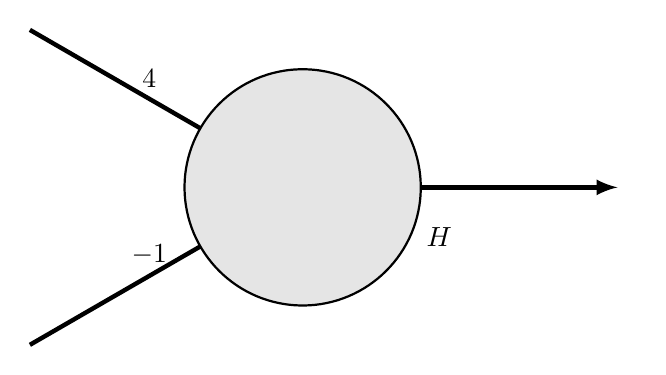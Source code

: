 \begin{tikzpicture}[scale=0.5]

\draw[thick,fill=black!10] (0,0) circle (3);
\draw[ultra thick]  (150:3) -- (150:8)node[pos=0.3,above]{$4$};;
\draw[ultra thick]  (210:3) -- (210:8) node[pos=0.3,above]{$-1$};
\draw[->,>=latex,ultra thick] (0:3) --  (8,0) node[right] {};
\node[below right] at (-15:3) {$H$};

\end{tikzpicture}  